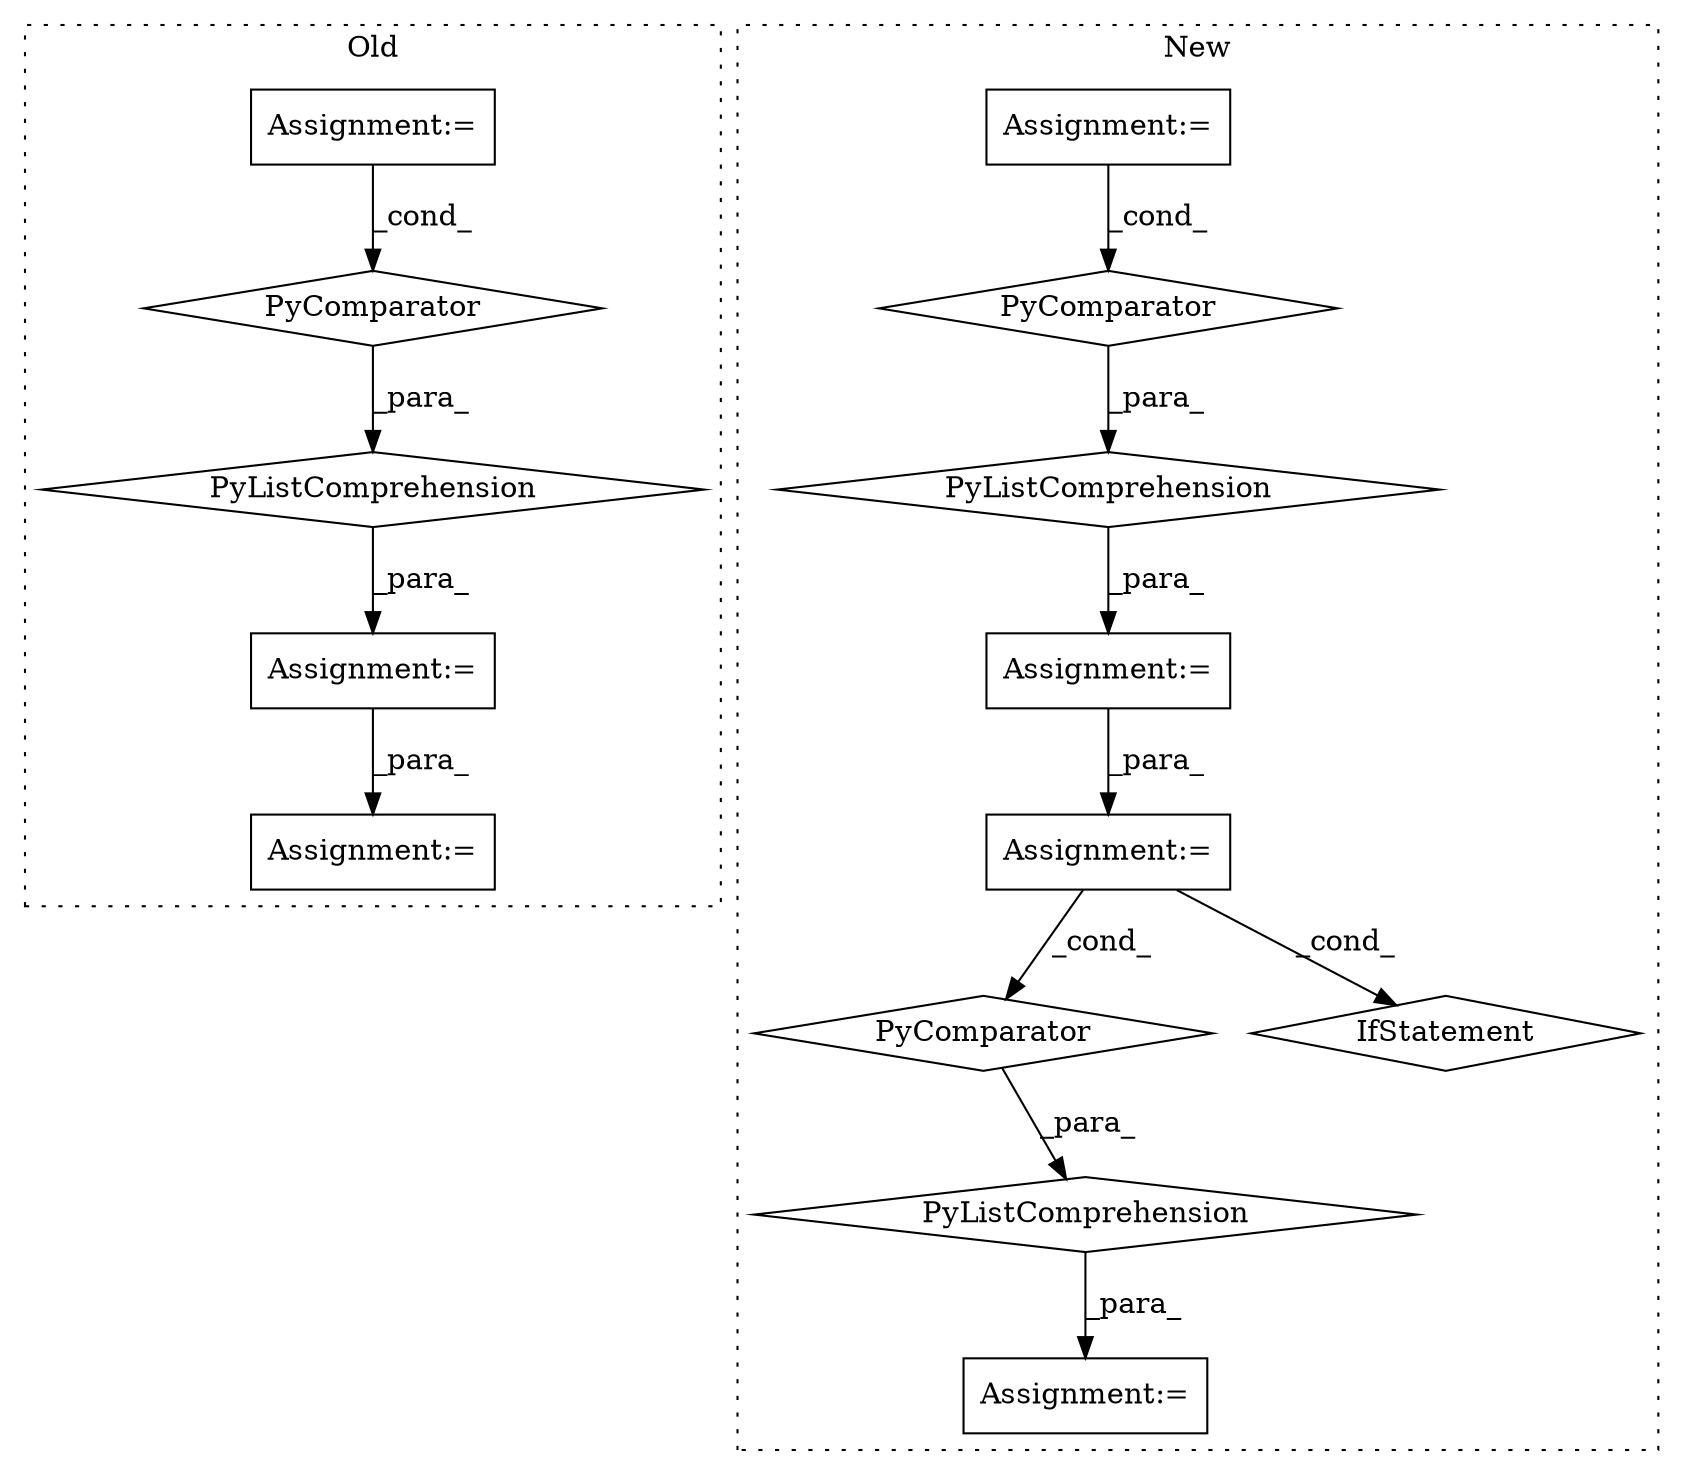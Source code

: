 digraph G {
subgraph cluster0 {
1 [label="PyComparator" a="113" s="2477" l="33" shape="diamond"];
5 [label="Assignment:=" a="7" s="2477" l="33" shape="box"];
6 [label="PyListComprehension" a="109" s="2383" l="135" shape="diamond"];
7 [label="Assignment:=" a="7" s="2535" l="1" shape="box"];
13 [label="Assignment:=" a="7" s="2367" l="16" shape="box"];
label = "Old";
style="dotted";
}
subgraph cluster1 {
2 [label="PyListComprehension" a="109" s="2281" l="152" shape="diamond"];
3 [label="PyComparator" a="113" s="2394" l="31" shape="diamond"];
4 [label="Assignment:=" a="7" s="2168" l="33" shape="box"];
8 [label="Assignment:=" a="7" s="2269" l="12" shape="box"];
9 [label="Assignment:=" a="7" s="2223" l="1" shape="box"];
10 [label="Assignment:=" a="7" s="2004" l="1" shape="box"];
11 [label="PyComparator" a="113" s="2168" l="33" shape="diamond"];
12 [label="PyListComprehension" a="109" s="2026" l="188" shape="diamond"];
14 [label="IfStatement" a="25" s="2315" l="3" shape="diamond"];
label = "New";
style="dotted";
}
1 -> 6 [label="_para_"];
2 -> 8 [label="_para_"];
3 -> 2 [label="_para_"];
4 -> 11 [label="_cond_"];
5 -> 1 [label="_cond_"];
6 -> 13 [label="_para_"];
9 -> 14 [label="_cond_"];
9 -> 3 [label="_cond_"];
10 -> 9 [label="_para_"];
11 -> 12 [label="_para_"];
12 -> 10 [label="_para_"];
13 -> 7 [label="_para_"];
}
